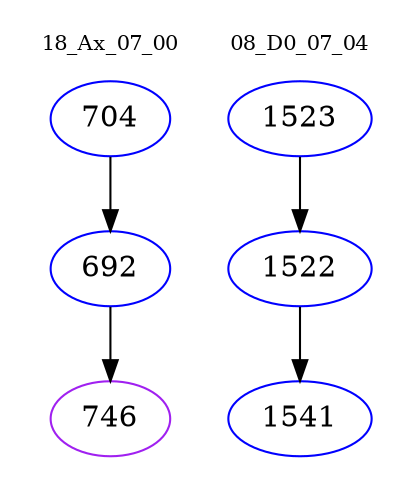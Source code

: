 digraph{
subgraph cluster_0 {
color = white
label = "18_Ax_07_00";
fontsize=10;
T0_704 [label="704", color="blue"]
T0_704 -> T0_692 [color="black"]
T0_692 [label="692", color="blue"]
T0_692 -> T0_746 [color="black"]
T0_746 [label="746", color="purple"]
}
subgraph cluster_1 {
color = white
label = "08_D0_07_04";
fontsize=10;
T1_1523 [label="1523", color="blue"]
T1_1523 -> T1_1522 [color="black"]
T1_1522 [label="1522", color="blue"]
T1_1522 -> T1_1541 [color="black"]
T1_1541 [label="1541", color="blue"]
}
}
